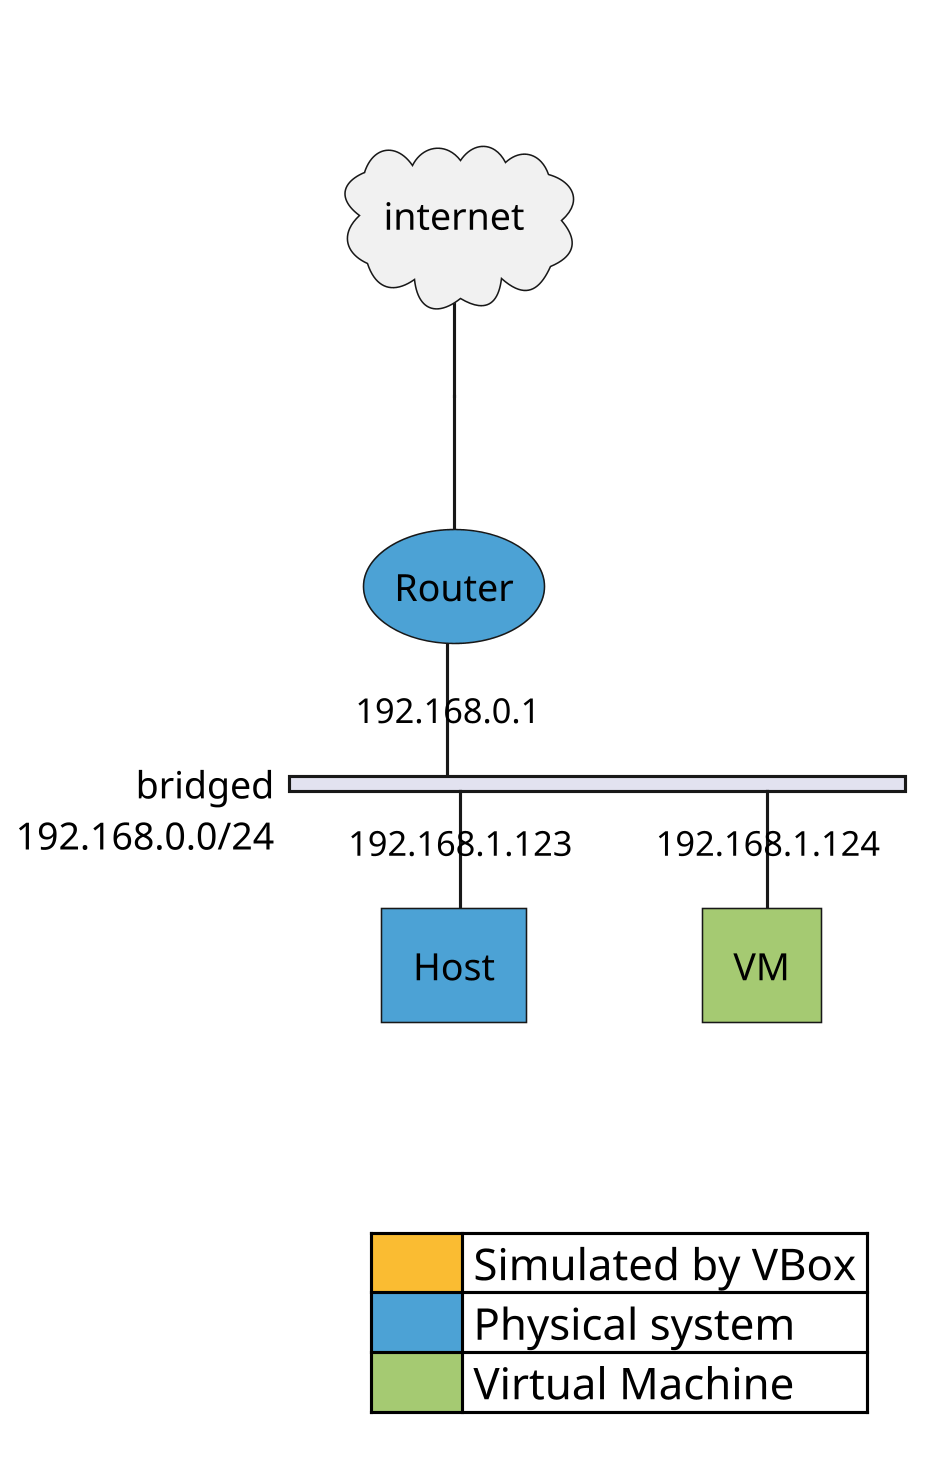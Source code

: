 @startuml vbox-bridged
' set higher resolution for print
skinparam dpi 300

' set legend options
skinparam legendBackgroundColor #FFFFFF
skinparam legendBorderColor #FFFFFF
skinparam legendEntrySeparator #FFFFFF

nwdiag {
    inet [shape = cloud, description = "internet" ];
    inet -- GW;
  
    network bridged {
        address = "192.168.0.0/24";
        
        GW   [ address = "192.168.0.1",   color = "#4CA2D5" , shape = storage, description = "Router" ];
        Host [ address = "192.168.1.123", color = "#4CA2D5" ];
        VM   [ address = "192.168.1.124", color = "#A5CA72" ];
    }
    
    legend right
        |<#FABC32>        | Simulated by VBox |
        |<#4CA2D5>        | Physical system   |
        |<#A5CA72>        | Virtual Machine   |
    endlegend
}
@enduml
